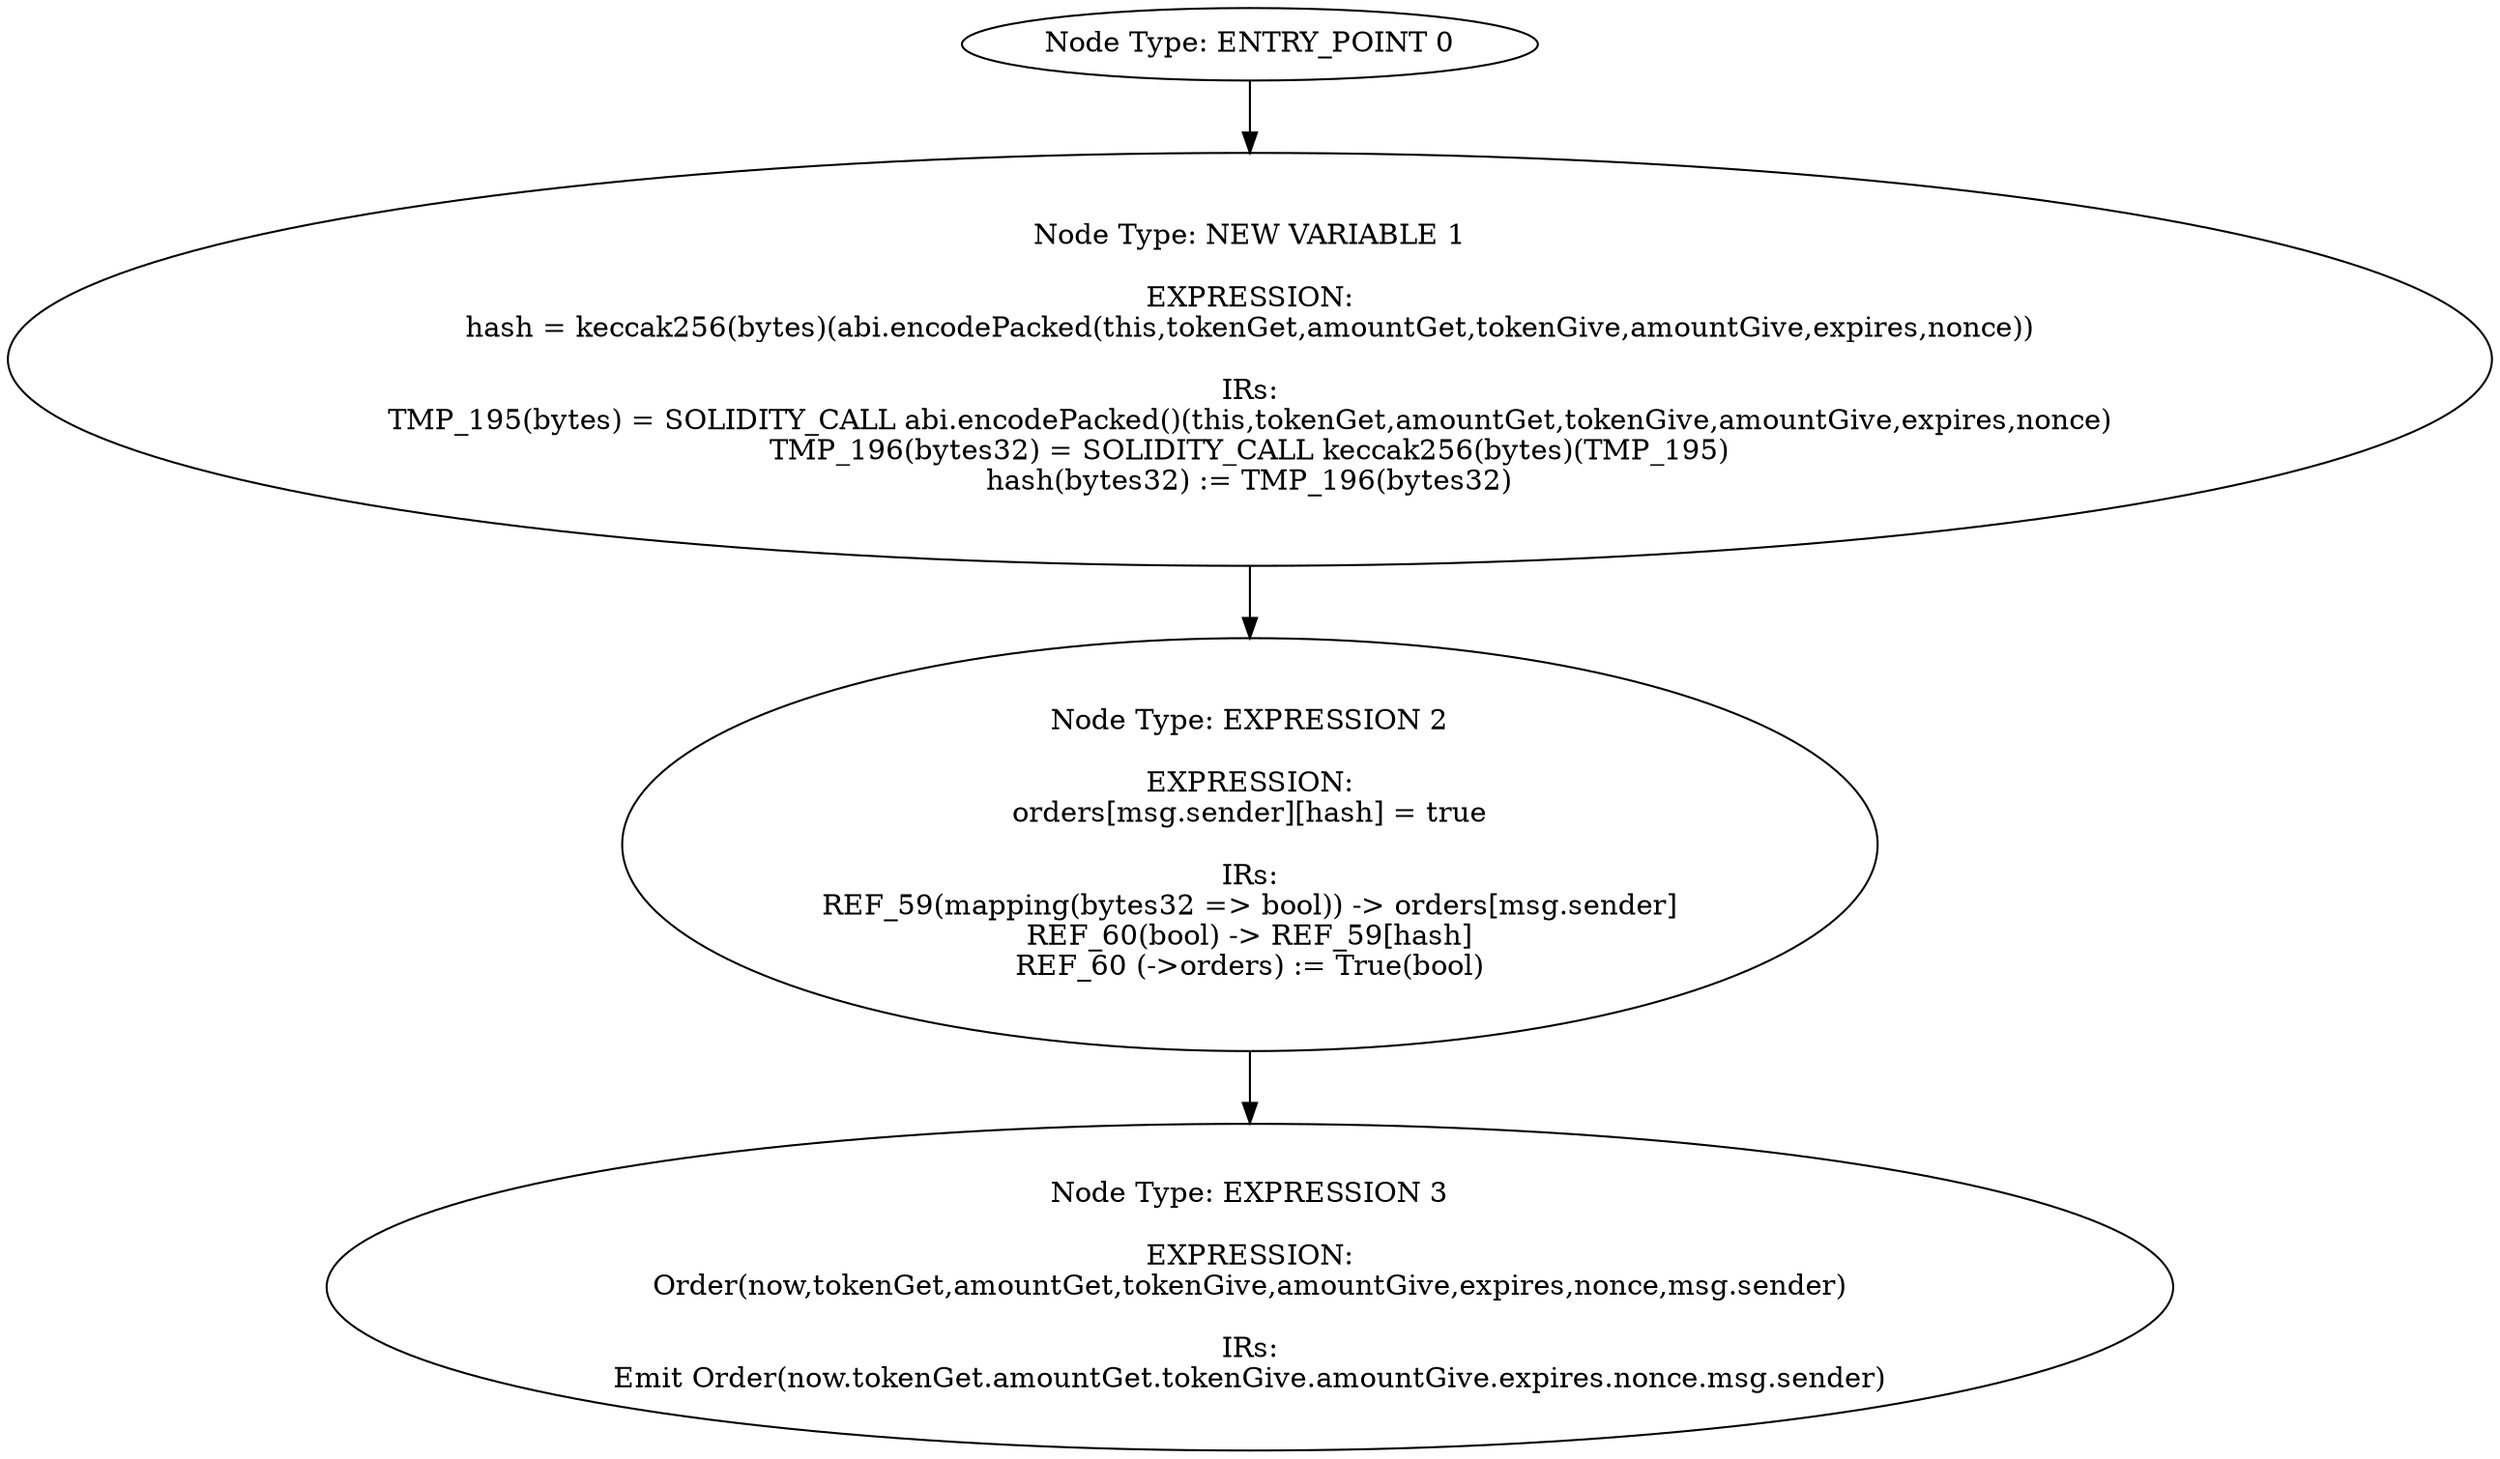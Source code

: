 digraph{
0[label="Node Type: ENTRY_POINT 0
"];
0->1;
1[label="Node Type: NEW VARIABLE 1

EXPRESSION:
hash = keccak256(bytes)(abi.encodePacked(this,tokenGet,amountGet,tokenGive,amountGive,expires,nonce))

IRs:
TMP_195(bytes) = SOLIDITY_CALL abi.encodePacked()(this,tokenGet,amountGet,tokenGive,amountGive,expires,nonce)
TMP_196(bytes32) = SOLIDITY_CALL keccak256(bytes)(TMP_195)
hash(bytes32) := TMP_196(bytes32)"];
1->2;
2[label="Node Type: EXPRESSION 2

EXPRESSION:
orders[msg.sender][hash] = true

IRs:
REF_59(mapping(bytes32 => bool)) -> orders[msg.sender]
REF_60(bool) -> REF_59[hash]
REF_60 (->orders) := True(bool)"];
2->3;
3[label="Node Type: EXPRESSION 3

EXPRESSION:
Order(now,tokenGet,amountGet,tokenGive,amountGive,expires,nonce,msg.sender)

IRs:
Emit Order(now.tokenGet.amountGet.tokenGive.amountGive.expires.nonce.msg.sender)"];
}
